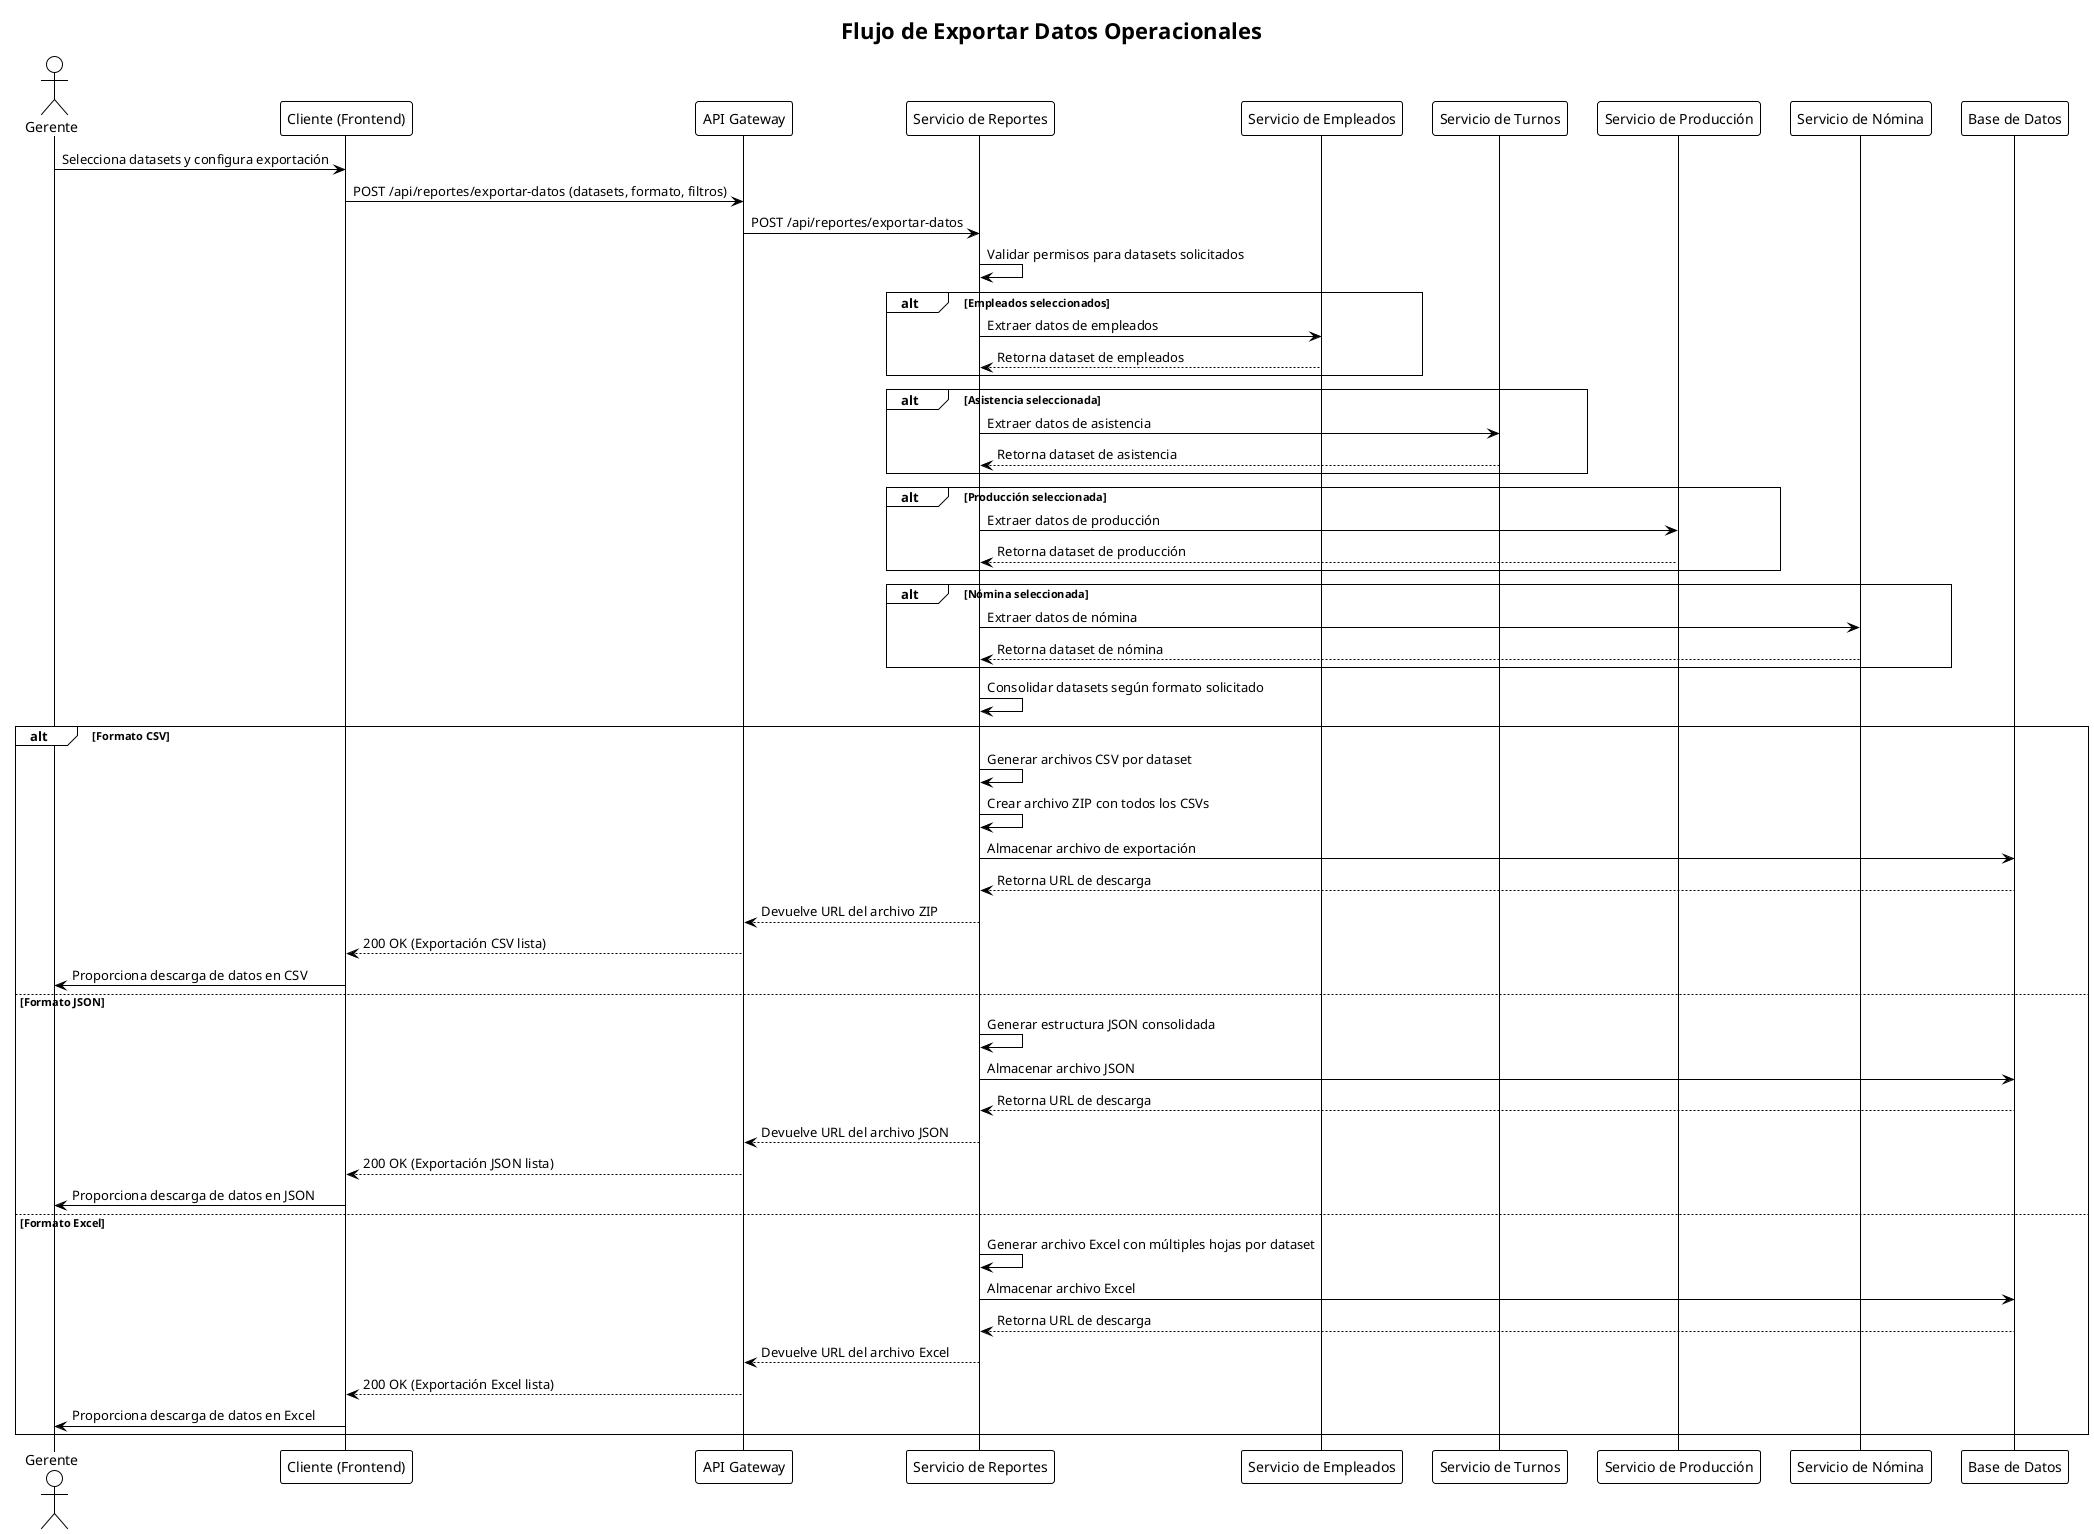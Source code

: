 @startuml sequence_exportar_datos
!theme plain

title "Flujo de Exportar Datos Operacionales"

actor Gerente
participant "Cliente (Frontend)" as Cliente
participant "API Gateway" as Gateway
participant "Servicio de Reportes" as ReportesService
participant "Servicio de Empleados" as EmpleadoService
participant "Servicio de Turnos" as TurnosService
participant "Servicio de Producción" as ProduccionService
participant "Servicio de Nómina" as NominaService
participant "Base de Datos" as DB

Gerente -> Cliente: Selecciona datasets y configura exportación
Cliente -> Gateway: POST /api/reportes/exportar-datos (datasets, formato, filtros)
Gateway -> ReportesService: POST /api/reportes/exportar-datos

ReportesService -> ReportesService: Validar permisos para datasets solicitados

alt Empleados seleccionados
    ReportesService -> EmpleadoService: Extraer datos de empleados
    EmpleadoService --> ReportesService: Retorna dataset de empleados
end

alt Asistencia seleccionada
    ReportesService -> TurnosService: Extraer datos de asistencia
    TurnosService --> ReportesService: Retorna dataset de asistencia
end

alt Producción seleccionada
    ReportesService -> ProduccionService: Extraer datos de producción
    ProduccionService --> ReportesService: Retorna dataset de producción
end

alt Nómina seleccionada
    ReportesService -> NominaService: Extraer datos de nómina
    NominaService --> ReportesService: Retorna dataset de nómina
end

ReportesService -> ReportesService: Consolidar datasets según formato solicitado

alt Formato CSV
    ReportesService -> ReportesService: Generar archivos CSV por dataset
    ReportesService -> ReportesService: Crear archivo ZIP con todos los CSVs
    ReportesService -> DB: Almacenar archivo de exportación
    DB --> ReportesService: Retorna URL de descarga
    ReportesService --> Gateway: Devuelve URL del archivo ZIP
    Gateway --> Cliente: 200 OK (Exportación CSV lista)
    Cliente -> Gerente: Proporciona descarga de datos en CSV
else Formato JSON
    ReportesService -> ReportesService: Generar estructura JSON consolidada
    ReportesService -> DB: Almacenar archivo JSON
    DB --> ReportesService: Retorna URL de descarga
    ReportesService --> Gateway: Devuelve URL del archivo JSON
    Gateway --> Cliente: 200 OK (Exportación JSON lista)
    Cliente -> Gerente: Proporciona descarga de datos en JSON
else Formato Excel
    ReportesService -> ReportesService: Generar archivo Excel con múltiples hojas por dataset
    ReportesService -> DB: Almacenar archivo Excel
    DB --> ReportesService: Retorna URL de descarga
    ReportesService --> Gateway: Devuelve URL del archivo Excel
    Gateway --> Cliente: 200 OK (Exportación Excel lista)
    Cliente -> Gerente: Proporciona descarga de datos en Excel
end

@enduml
